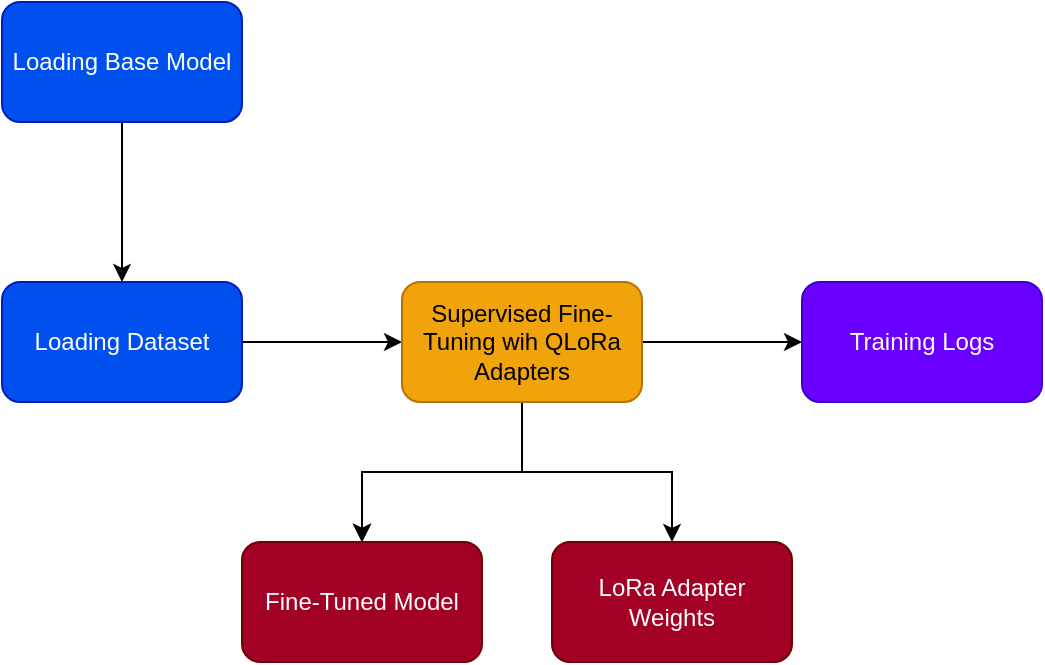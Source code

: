 <mxfile version="26.2.15">
  <diagram name="Page-1" id="AifLXgubX8GngiQbFU3b">
    <mxGraphModel dx="1223" dy="749" grid="1" gridSize="10" guides="1" tooltips="1" connect="1" arrows="1" fold="1" page="1" pageScale="1" pageWidth="850" pageHeight="1100" background="none" math="0" shadow="0">
      <root>
        <mxCell id="0" />
        <mxCell id="1" parent="0" />
        <mxCell id="ZMP5Iq9UvZaPQy8PYHfP-3" value="" style="edgeStyle=orthogonalEdgeStyle;rounded=0;orthogonalLoop=1;jettySize=auto;html=1;" edge="1" parent="1" source="ZMP5Iq9UvZaPQy8PYHfP-1" target="ZMP5Iq9UvZaPQy8PYHfP-2">
          <mxGeometry relative="1" as="geometry" />
        </mxCell>
        <mxCell id="ZMP5Iq9UvZaPQy8PYHfP-1" value="Loading Base Model" style="rounded=1;whiteSpace=wrap;html=1;fillColor=#0050ef;fontColor=#ffffff;strokeColor=#001DBC;" vertex="1" parent="1">
          <mxGeometry x="150" y="140" width="120" height="60" as="geometry" />
        </mxCell>
        <mxCell id="ZMP5Iq9UvZaPQy8PYHfP-5" value="" style="edgeStyle=orthogonalEdgeStyle;rounded=0;orthogonalLoop=1;jettySize=auto;html=1;" edge="1" parent="1" source="ZMP5Iq9UvZaPQy8PYHfP-2" target="ZMP5Iq9UvZaPQy8PYHfP-4">
          <mxGeometry relative="1" as="geometry" />
        </mxCell>
        <mxCell id="ZMP5Iq9UvZaPQy8PYHfP-2" value="Loading Dataset" style="whiteSpace=wrap;html=1;rounded=1;fillColor=#0050ef;fontColor=#ffffff;strokeColor=#001DBC;" vertex="1" parent="1">
          <mxGeometry x="150" y="280" width="120" height="60" as="geometry" />
        </mxCell>
        <mxCell id="ZMP5Iq9UvZaPQy8PYHfP-7" value="" style="edgeStyle=orthogonalEdgeStyle;rounded=0;orthogonalLoop=1;jettySize=auto;html=1;" edge="1" parent="1" source="ZMP5Iq9UvZaPQy8PYHfP-4" target="ZMP5Iq9UvZaPQy8PYHfP-6">
          <mxGeometry relative="1" as="geometry" />
        </mxCell>
        <mxCell id="ZMP5Iq9UvZaPQy8PYHfP-9" value="" style="edgeStyle=orthogonalEdgeStyle;rounded=0;orthogonalLoop=1;jettySize=auto;html=1;" edge="1" parent="1" source="ZMP5Iq9UvZaPQy8PYHfP-4" target="ZMP5Iq9UvZaPQy8PYHfP-8">
          <mxGeometry relative="1" as="geometry" />
        </mxCell>
        <mxCell id="ZMP5Iq9UvZaPQy8PYHfP-10" value="" style="edgeStyle=orthogonalEdgeStyle;rounded=0;orthogonalLoop=1;jettySize=auto;html=1;" edge="1" parent="1" source="ZMP5Iq9UvZaPQy8PYHfP-4" target="ZMP5Iq9UvZaPQy8PYHfP-8">
          <mxGeometry relative="1" as="geometry" />
        </mxCell>
        <mxCell id="ZMP5Iq9UvZaPQy8PYHfP-11" value="" style="edgeStyle=orthogonalEdgeStyle;rounded=0;orthogonalLoop=1;jettySize=auto;html=1;" edge="1" parent="1" source="ZMP5Iq9UvZaPQy8PYHfP-4" target="ZMP5Iq9UvZaPQy8PYHfP-8">
          <mxGeometry relative="1" as="geometry" />
        </mxCell>
        <mxCell id="ZMP5Iq9UvZaPQy8PYHfP-13" style="edgeStyle=orthogonalEdgeStyle;rounded=0;orthogonalLoop=1;jettySize=auto;html=1;exitX=0.5;exitY=1;exitDx=0;exitDy=0;entryX=0.5;entryY=0;entryDx=0;entryDy=0;" edge="1" parent="1" source="ZMP5Iq9UvZaPQy8PYHfP-4" target="ZMP5Iq9UvZaPQy8PYHfP-12">
          <mxGeometry relative="1" as="geometry" />
        </mxCell>
        <mxCell id="ZMP5Iq9UvZaPQy8PYHfP-4" value="Supervised Fine-Tuning wih QLoRa Adapters" style="whiteSpace=wrap;html=1;rounded=1;fillColor=#f0a30a;fontColor=#000000;strokeColor=#BD7000;" vertex="1" parent="1">
          <mxGeometry x="350" y="280" width="120" height="60" as="geometry" />
        </mxCell>
        <mxCell id="ZMP5Iq9UvZaPQy8PYHfP-6" value="Training Logs" style="whiteSpace=wrap;html=1;rounded=1;fillColor=#6a00ff;fontColor=#ffffff;strokeColor=#3700CC;" vertex="1" parent="1">
          <mxGeometry x="550" y="280" width="120" height="60" as="geometry" />
        </mxCell>
        <mxCell id="ZMP5Iq9UvZaPQy8PYHfP-8" value="Fine-Tuned Model" style="whiteSpace=wrap;html=1;rounded=1;fillColor=#a20025;fontColor=#ffffff;strokeColor=#6F0000;" vertex="1" parent="1">
          <mxGeometry x="270" y="410" width="120" height="60" as="geometry" />
        </mxCell>
        <mxCell id="ZMP5Iq9UvZaPQy8PYHfP-12" value="LoRa Adapter Weights" style="whiteSpace=wrap;html=1;rounded=1;fillColor=#a20025;fontColor=#ffffff;strokeColor=#6F0000;" vertex="1" parent="1">
          <mxGeometry x="425" y="410" width="120" height="60" as="geometry" />
        </mxCell>
      </root>
    </mxGraphModel>
  </diagram>
</mxfile>
